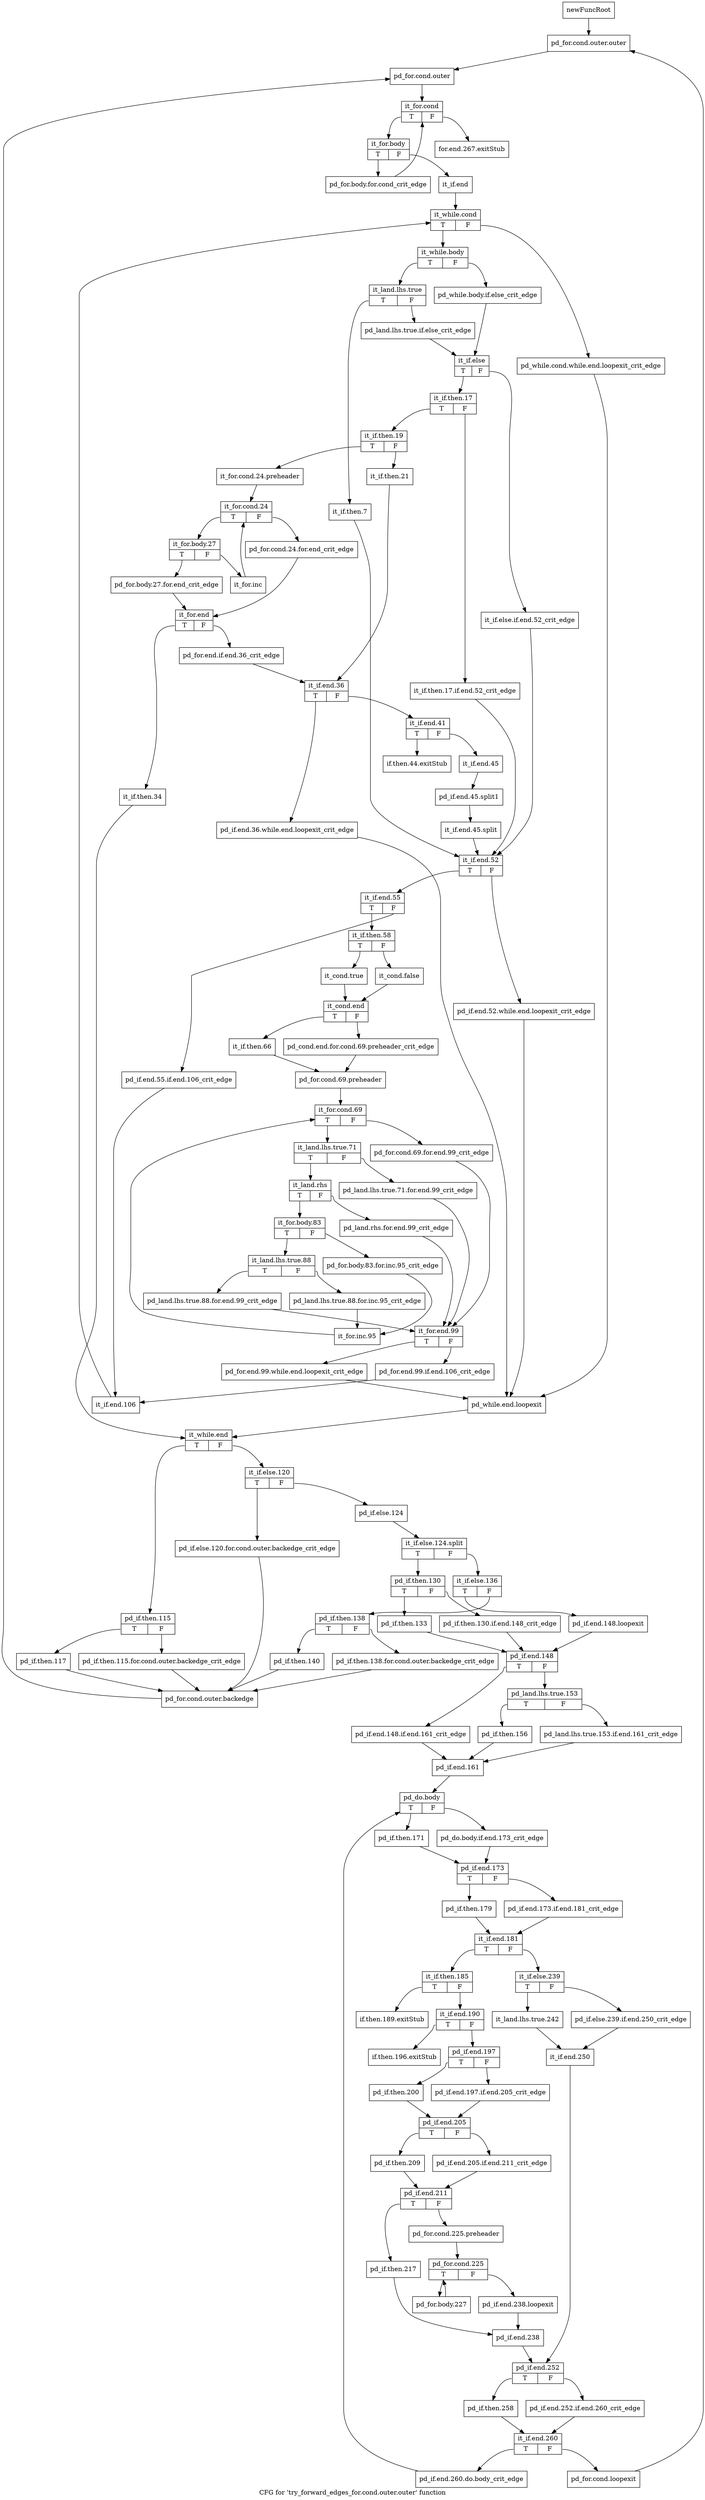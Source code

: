 digraph "CFG for 'try_forward_edges_for.cond.outer.outer' function" {
	label="CFG for 'try_forward_edges_for.cond.outer.outer' function";

	Node0x7b68b60 [shape=record,label="{newFuncRoot}"];
	Node0x7b68b60 -> Node0x7b68cf0;
	Node0x7b68bb0 [shape=record,label="{for.end.267.exitStub}"];
	Node0x7b68c00 [shape=record,label="{if.then.44.exitStub}"];
	Node0x7b68c50 [shape=record,label="{if.then.189.exitStub}"];
	Node0x7b68ca0 [shape=record,label="{if.then.196.exitStub}"];
	Node0x7b68cf0 [shape=record,label="{pd_for.cond.outer.outer}"];
	Node0x7b68cf0 -> Node0x7b68d40;
	Node0x7b68d40 [shape=record,label="{pd_for.cond.outer}"];
	Node0x7b68d40 -> Node0x7b68d90;
	Node0x7b68d90 [shape=record,label="{it_for.cond|{<s0>T|<s1>F}}"];
	Node0x7b68d90:s0 -> Node0x7b68de0;
	Node0x7b68d90:s1 -> Node0x7b68bb0;
	Node0x7b68de0 [shape=record,label="{it_for.body|{<s0>T|<s1>F}}"];
	Node0x7b68de0:s0 -> Node0x7b6b040;
	Node0x7b68de0:s1 -> Node0x7b68e30;
	Node0x7b68e30 [shape=record,label="{it_if.end}"];
	Node0x7b68e30 -> Node0x7b68e80;
	Node0x7b68e80 [shape=record,label="{it_while.cond|{<s0>T|<s1>F}}"];
	Node0x7b68e80:s0 -> Node0x7b68f20;
	Node0x7b68e80:s1 -> Node0x7b68ed0;
	Node0x7b68ed0 [shape=record,label="{pd_while.cond.while.end.loopexit_crit_edge}"];
	Node0x7b68ed0 -> Node0x7b69f10;
	Node0x7b68f20 [shape=record,label="{it_while.body|{<s0>T|<s1>F}}"];
	Node0x7b68f20:s0 -> Node0x7b68fc0;
	Node0x7b68f20:s1 -> Node0x7b68f70;
	Node0x7b68f70 [shape=record,label="{pd_while.body.if.else_crit_edge}"];
	Node0x7b68f70 -> Node0x7b69060;
	Node0x7b68fc0 [shape=record,label="{it_land.lhs.true|{<s0>T|<s1>F}}"];
	Node0x7b68fc0:s0 -> Node0x7b69650;
	Node0x7b68fc0:s1 -> Node0x7b69010;
	Node0x7b69010 [shape=record,label="{pd_land.lhs.true.if.else_crit_edge}"];
	Node0x7b69010 -> Node0x7b69060;
	Node0x7b69060 [shape=record,label="{it_if.else|{<s0>T|<s1>F}}"];
	Node0x7b69060:s0 -> Node0x7b69100;
	Node0x7b69060:s1 -> Node0x7b690b0;
	Node0x7b690b0 [shape=record,label="{it_if.else.if.end.52_crit_edge}"];
	Node0x7b690b0 -> Node0x7b696a0;
	Node0x7b69100 [shape=record,label="{it_if.then.17|{<s0>T|<s1>F}}"];
	Node0x7b69100:s0 -> Node0x7b691a0;
	Node0x7b69100:s1 -> Node0x7b69150;
	Node0x7b69150 [shape=record,label="{it_if.then.17.if.end.52_crit_edge}"];
	Node0x7b69150 -> Node0x7b696a0;
	Node0x7b691a0 [shape=record,label="{it_if.then.19|{<s0>T|<s1>F}}"];
	Node0x7b691a0:s0 -> Node0x7b69240;
	Node0x7b691a0:s1 -> Node0x7b691f0;
	Node0x7b691f0 [shape=record,label="{it_if.then.21}"];
	Node0x7b691f0 -> Node0x7b694c0;
	Node0x7b69240 [shape=record,label="{it_for.cond.24.preheader}"];
	Node0x7b69240 -> Node0x7b69290;
	Node0x7b69290 [shape=record,label="{it_for.cond.24|{<s0>T|<s1>F}}"];
	Node0x7b69290:s0 -> Node0x7b69330;
	Node0x7b69290:s1 -> Node0x7b692e0;
	Node0x7b692e0 [shape=record,label="{pd_for.cond.24.for.end_crit_edge}"];
	Node0x7b692e0 -> Node0x7b69420;
	Node0x7b69330 [shape=record,label="{it_for.body.27|{<s0>T|<s1>F}}"];
	Node0x7b69330:s0 -> Node0x7b693d0;
	Node0x7b69330:s1 -> Node0x7b69380;
	Node0x7b69380 [shape=record,label="{it_for.inc}"];
	Node0x7b69380 -> Node0x7b69290;
	Node0x7b693d0 [shape=record,label="{pd_for.body.27.for.end_crit_edge}"];
	Node0x7b693d0 -> Node0x7b69420;
	Node0x7b69420 [shape=record,label="{it_for.end|{<s0>T|<s1>F}}"];
	Node0x7b69420:s0 -> Node0x7b69600;
	Node0x7b69420:s1 -> Node0x7b69470;
	Node0x7b69470 [shape=record,label="{pd_for.end.if.end.36_crit_edge}"];
	Node0x7b69470 -> Node0x7b694c0;
	Node0x7b694c0 [shape=record,label="{it_if.end.36|{<s0>T|<s1>F}}"];
	Node0x7b694c0:s0 -> Node0x7b695b0;
	Node0x7b694c0:s1 -> Node0x7b69510;
	Node0x7b69510 [shape=record,label="{it_if.end.41|{<s0>T|<s1>F}}"];
	Node0x7b69510:s0 -> Node0x7b68c00;
	Node0x7b69510:s1 -> Node0x7b69560;
	Node0x7b69560 [shape=record,label="{it_if.end.45}"];
	Node0x7b69560 -> Node0xf1fb880;
	Node0xf1fb880 [shape=record,label="{pd_if.end.45.split1}"];
	Node0xf1fb880 -> Node0xf1fe070;
	Node0xf1fe070 [shape=record,label="{it_if.end.45.split}"];
	Node0xf1fe070 -> Node0x7b696a0;
	Node0x7b695b0 [shape=record,label="{pd_if.end.36.while.end.loopexit_crit_edge}"];
	Node0x7b695b0 -> Node0x7b69f10;
	Node0x7b69600 [shape=record,label="{it_if.then.34}"];
	Node0x7b69600 -> Node0x7b69f60;
	Node0x7b69650 [shape=record,label="{it_if.then.7}"];
	Node0x7b69650 -> Node0x7b696a0;
	Node0x7b696a0 [shape=record,label="{it_if.end.52|{<s0>T|<s1>F}}"];
	Node0x7b696a0:s0 -> Node0x7b69740;
	Node0x7b696a0:s1 -> Node0x7b696f0;
	Node0x7b696f0 [shape=record,label="{pd_if.end.52.while.end.loopexit_crit_edge}"];
	Node0x7b696f0 -> Node0x7b69f10;
	Node0x7b69740 [shape=record,label="{it_if.end.55|{<s0>T|<s1>F}}"];
	Node0x7b69740:s0 -> Node0x7b697e0;
	Node0x7b69740:s1 -> Node0x7b69790;
	Node0x7b69790 [shape=record,label="{pd_if.end.55.if.end.106_crit_edge}"];
	Node0x7b69790 -> Node0x7b69e70;
	Node0x7b697e0 [shape=record,label="{it_if.then.58|{<s0>T|<s1>F}}"];
	Node0x7b697e0:s0 -> Node0x7b69880;
	Node0x7b697e0:s1 -> Node0x7b69830;
	Node0x7b69830 [shape=record,label="{it_cond.false}"];
	Node0x7b69830 -> Node0x7b698d0;
	Node0x7b69880 [shape=record,label="{it_cond.true}"];
	Node0x7b69880 -> Node0x7b698d0;
	Node0x7b698d0 [shape=record,label="{it_cond.end|{<s0>T|<s1>F}}"];
	Node0x7b698d0:s0 -> Node0x7b69970;
	Node0x7b698d0:s1 -> Node0x7b69920;
	Node0x7b69920 [shape=record,label="{pd_cond.end.for.cond.69.preheader_crit_edge}"];
	Node0x7b69920 -> Node0x7b699c0;
	Node0x7b69970 [shape=record,label="{it_if.then.66}"];
	Node0x7b69970 -> Node0x7b699c0;
	Node0x7b699c0 [shape=record,label="{pd_for.cond.69.preheader}"];
	Node0x7b699c0 -> Node0x7b69a10;
	Node0x7b69a10 [shape=record,label="{it_for.cond.69|{<s0>T|<s1>F}}"];
	Node0x7b69a10:s0 -> Node0x7b69ab0;
	Node0x7b69a10:s1 -> Node0x7b69a60;
	Node0x7b69a60 [shape=record,label="{pd_for.cond.69.for.end.99_crit_edge}"];
	Node0x7b69a60 -> Node0x7b69dd0;
	Node0x7b69ab0 [shape=record,label="{it_land.lhs.true.71|{<s0>T|<s1>F}}"];
	Node0x7b69ab0:s0 -> Node0x7b69b50;
	Node0x7b69ab0:s1 -> Node0x7b69b00;
	Node0x7b69b00 [shape=record,label="{pd_land.lhs.true.71.for.end.99_crit_edge}"];
	Node0x7b69b00 -> Node0x7b69dd0;
	Node0x7b69b50 [shape=record,label="{it_land.rhs|{<s0>T|<s1>F}}"];
	Node0x7b69b50:s0 -> Node0x7b69bf0;
	Node0x7b69b50:s1 -> Node0x7b69ba0;
	Node0x7b69ba0 [shape=record,label="{pd_land.rhs.for.end.99_crit_edge}"];
	Node0x7b69ba0 -> Node0x7b69dd0;
	Node0x7b69bf0 [shape=record,label="{it_for.body.83|{<s0>T|<s1>F}}"];
	Node0x7b69bf0:s0 -> Node0x7b69c90;
	Node0x7b69bf0:s1 -> Node0x7b69c40;
	Node0x7b69c40 [shape=record,label="{pd_for.body.83.for.inc.95_crit_edge}"];
	Node0x7b69c40 -> Node0x7b69d30;
	Node0x7b69c90 [shape=record,label="{it_land.lhs.true.88|{<s0>T|<s1>F}}"];
	Node0x7b69c90:s0 -> Node0x7b69d80;
	Node0x7b69c90:s1 -> Node0x7b69ce0;
	Node0x7b69ce0 [shape=record,label="{pd_land.lhs.true.88.for.inc.95_crit_edge}"];
	Node0x7b69ce0 -> Node0x7b69d30;
	Node0x7b69d30 [shape=record,label="{it_for.inc.95}"];
	Node0x7b69d30 -> Node0x7b69a10;
	Node0x7b69d80 [shape=record,label="{pd_land.lhs.true.88.for.end.99_crit_edge}"];
	Node0x7b69d80 -> Node0x7b69dd0;
	Node0x7b69dd0 [shape=record,label="{it_for.end.99|{<s0>T|<s1>F}}"];
	Node0x7b69dd0:s0 -> Node0x7b69ec0;
	Node0x7b69dd0:s1 -> Node0x7b69e20;
	Node0x7b69e20 [shape=record,label="{pd_for.end.99.if.end.106_crit_edge}"];
	Node0x7b69e20 -> Node0x7b69e70;
	Node0x7b69e70 [shape=record,label="{it_if.end.106}"];
	Node0x7b69e70 -> Node0x7b68e80;
	Node0x7b69ec0 [shape=record,label="{pd_for.end.99.while.end.loopexit_crit_edge}"];
	Node0x7b69ec0 -> Node0x7b69f10;
	Node0x7b69f10 [shape=record,label="{pd_while.end.loopexit}"];
	Node0x7b69f10 -> Node0x7b69f60;
	Node0x7b69f60 [shape=record,label="{it_while.end|{<s0>T|<s1>F}}"];
	Node0x7b69f60:s0 -> Node0x7b6af00;
	Node0x7b69f60:s1 -> Node0x7b69fb0;
	Node0x7b69fb0 [shape=record,label="{it_if.else.120|{<s0>T|<s1>F}}"];
	Node0x7b69fb0:s0 -> Node0x7b6aeb0;
	Node0x7b69fb0:s1 -> Node0x7b6a000;
	Node0x7b6a000 [shape=record,label="{pd_if.else.124}"];
	Node0x7b6a000 -> Node0xf1f9b70;
	Node0xf1f9b70 [shape=record,label="{it_if.else.124.split|{<s0>T|<s1>F}}"];
	Node0xf1f9b70:s0 -> Node0x7b6a1e0;
	Node0xf1f9b70:s1 -> Node0x7b6a050;
	Node0x7b6a050 [shape=record,label="{it_if.else.136|{<s0>T|<s1>F}}"];
	Node0x7b6a050:s0 -> Node0x7b6a190;
	Node0x7b6a050:s1 -> Node0x7b6a0a0;
	Node0x7b6a0a0 [shape=record,label="{pd_if.then.138|{<s0>T|<s1>F}}"];
	Node0x7b6a0a0:s0 -> Node0x7b6a140;
	Node0x7b6a0a0:s1 -> Node0x7b6a0f0;
	Node0x7b6a0f0 [shape=record,label="{pd_if.then.138.for.cond.outer.backedge_crit_edge}"];
	Node0x7b6a0f0 -> Node0x7b6aff0;
	Node0x7b6a140 [shape=record,label="{pd_if.then.140}"];
	Node0x7b6a140 -> Node0x7b6aff0;
	Node0x7b6a190 [shape=record,label="{pd_if.end.148.loopexit}"];
	Node0x7b6a190 -> Node0x7b6a2d0;
	Node0x7b6a1e0 [shape=record,label="{pd_if.then.130|{<s0>T|<s1>F}}"];
	Node0x7b6a1e0:s0 -> Node0x7b6a280;
	Node0x7b6a1e0:s1 -> Node0x7b6a230;
	Node0x7b6a230 [shape=record,label="{pd_if.then.130.if.end.148_crit_edge}"];
	Node0x7b6a230 -> Node0x7b6a2d0;
	Node0x7b6a280 [shape=record,label="{pd_if.then.133}"];
	Node0x7b6a280 -> Node0x7b6a2d0;
	Node0x7b6a2d0 [shape=record,label="{pd_if.end.148|{<s0>T|<s1>F}}"];
	Node0x7b6a2d0:s0 -> Node0x7b6a410;
	Node0x7b6a2d0:s1 -> Node0x7b6a320;
	Node0x7b6a320 [shape=record,label="{pd_land.lhs.true.153|{<s0>T|<s1>F}}"];
	Node0x7b6a320:s0 -> Node0x7b6a3c0;
	Node0x7b6a320:s1 -> Node0x7b6a370;
	Node0x7b6a370 [shape=record,label="{pd_land.lhs.true.153.if.end.161_crit_edge}"];
	Node0x7b6a370 -> Node0x7b6a460;
	Node0x7b6a3c0 [shape=record,label="{pd_if.then.156}"];
	Node0x7b6a3c0 -> Node0x7b6a460;
	Node0x7b6a410 [shape=record,label="{pd_if.end.148.if.end.161_crit_edge}"];
	Node0x7b6a410 -> Node0x7b6a460;
	Node0x7b6a460 [shape=record,label="{pd_if.end.161}"];
	Node0x7b6a460 -> Node0x7b6a4b0;
	Node0x7b6a4b0 [shape=record,label="{pd_do.body|{<s0>T|<s1>F}}"];
	Node0x7b6a4b0:s0 -> Node0x7b6a550;
	Node0x7b6a4b0:s1 -> Node0x7b6a500;
	Node0x7b6a500 [shape=record,label="{pd_do.body.if.end.173_crit_edge}"];
	Node0x7b6a500 -> Node0x7b6a5a0;
	Node0x7b6a550 [shape=record,label="{pd_if.then.171}"];
	Node0x7b6a550 -> Node0x7b6a5a0;
	Node0x7b6a5a0 [shape=record,label="{pd_if.end.173|{<s0>T|<s1>F}}"];
	Node0x7b6a5a0:s0 -> Node0x7b6a640;
	Node0x7b6a5a0:s1 -> Node0x7b6a5f0;
	Node0x7b6a5f0 [shape=record,label="{pd_if.end.173.if.end.181_crit_edge}"];
	Node0x7b6a5f0 -> Node0x7b6a690;
	Node0x7b6a640 [shape=record,label="{pd_if.then.179}"];
	Node0x7b6a640 -> Node0x7b6a690;
	Node0x7b6a690 [shape=record,label="{it_if.end.181|{<s0>T|<s1>F}}"];
	Node0x7b6a690:s0 -> Node0x7b6a820;
	Node0x7b6a690:s1 -> Node0x7b6a6e0;
	Node0x7b6a6e0 [shape=record,label="{it_if.else.239|{<s0>T|<s1>F}}"];
	Node0x7b6a6e0:s0 -> Node0x7b6a780;
	Node0x7b6a6e0:s1 -> Node0x7b6a730;
	Node0x7b6a730 [shape=record,label="{pd_if.else.239.if.end.250_crit_edge}"];
	Node0x7b6a730 -> Node0x7b6a7d0;
	Node0x7b6a780 [shape=record,label="{it_land.lhs.true.242}"];
	Node0x7b6a780 -> Node0x7b6a7d0;
	Node0x7b6a7d0 [shape=record,label="{it_if.end.250}"];
	Node0x7b6a7d0 -> Node0x7b6acd0;
	Node0x7b6a820 [shape=record,label="{it_if.then.185|{<s0>T|<s1>F}}"];
	Node0x7b6a820:s0 -> Node0x7b68c50;
	Node0x7b6a820:s1 -> Node0x7b6a870;
	Node0x7b6a870 [shape=record,label="{it_if.end.190|{<s0>T|<s1>F}}"];
	Node0x7b6a870:s0 -> Node0x7b68ca0;
	Node0x7b6a870:s1 -> Node0x7b6a8c0;
	Node0x7b6a8c0 [shape=record,label="{pd_if.end.197|{<s0>T|<s1>F}}"];
	Node0x7b6a8c0:s0 -> Node0x7b6a960;
	Node0x7b6a8c0:s1 -> Node0x7b6a910;
	Node0x7b6a910 [shape=record,label="{pd_if.end.197.if.end.205_crit_edge}"];
	Node0x7b6a910 -> Node0x7b6a9b0;
	Node0x7b6a960 [shape=record,label="{pd_if.then.200}"];
	Node0x7b6a960 -> Node0x7b6a9b0;
	Node0x7b6a9b0 [shape=record,label="{pd_if.end.205|{<s0>T|<s1>F}}"];
	Node0x7b6a9b0:s0 -> Node0x7b6aa50;
	Node0x7b6a9b0:s1 -> Node0x7b6aa00;
	Node0x7b6aa00 [shape=record,label="{pd_if.end.205.if.end.211_crit_edge}"];
	Node0x7b6aa00 -> Node0x7b6aaa0;
	Node0x7b6aa50 [shape=record,label="{pd_if.then.209}"];
	Node0x7b6aa50 -> Node0x7b6aaa0;
	Node0x7b6aaa0 [shape=record,label="{pd_if.end.211|{<s0>T|<s1>F}}"];
	Node0x7b6aaa0:s0 -> Node0x7b6ac30;
	Node0x7b6aaa0:s1 -> Node0x7b6aaf0;
	Node0x7b6aaf0 [shape=record,label="{pd_for.cond.225.preheader}"];
	Node0x7b6aaf0 -> Node0x7b6ab40;
	Node0x7b6ab40 [shape=record,label="{pd_for.cond.225|{<s0>T|<s1>F}}"];
	Node0x7b6ab40:s0 -> Node0x7b6abe0;
	Node0x7b6ab40:s1 -> Node0x7b6ab90;
	Node0x7b6ab90 [shape=record,label="{pd_if.end.238.loopexit}"];
	Node0x7b6ab90 -> Node0x7b6ac80;
	Node0x7b6abe0 [shape=record,label="{pd_for.body.227}"];
	Node0x7b6abe0 -> Node0x7b6ab40;
	Node0x7b6ac30 [shape=record,label="{pd_if.then.217}"];
	Node0x7b6ac30 -> Node0x7b6ac80;
	Node0x7b6ac80 [shape=record,label="{pd_if.end.238}"];
	Node0x7b6ac80 -> Node0x7b6acd0;
	Node0x7b6acd0 [shape=record,label="{pd_if.end.252|{<s0>T|<s1>F}}"];
	Node0x7b6acd0:s0 -> Node0x7b6ad70;
	Node0x7b6acd0:s1 -> Node0x7b6ad20;
	Node0x7b6ad20 [shape=record,label="{pd_if.end.252.if.end.260_crit_edge}"];
	Node0x7b6ad20 -> Node0x7b6adc0;
	Node0x7b6ad70 [shape=record,label="{pd_if.then.258}"];
	Node0x7b6ad70 -> Node0x7b6adc0;
	Node0x7b6adc0 [shape=record,label="{it_if.end.260|{<s0>T|<s1>F}}"];
	Node0x7b6adc0:s0 -> Node0x7b6ae60;
	Node0x7b6adc0:s1 -> Node0x7b6ae10;
	Node0x7b6ae10 [shape=record,label="{pd_for.cond.loopexit}"];
	Node0x7b6ae10 -> Node0x7b68cf0;
	Node0x7b6ae60 [shape=record,label="{pd_if.end.260.do.body_crit_edge}"];
	Node0x7b6ae60 -> Node0x7b6a4b0;
	Node0x7b6aeb0 [shape=record,label="{pd_if.else.120.for.cond.outer.backedge_crit_edge}"];
	Node0x7b6aeb0 -> Node0x7b6aff0;
	Node0x7b6af00 [shape=record,label="{pd_if.then.115|{<s0>T|<s1>F}}"];
	Node0x7b6af00:s0 -> Node0x7b6afa0;
	Node0x7b6af00:s1 -> Node0x7b6af50;
	Node0x7b6af50 [shape=record,label="{pd_if.then.115.for.cond.outer.backedge_crit_edge}"];
	Node0x7b6af50 -> Node0x7b6aff0;
	Node0x7b6afa0 [shape=record,label="{pd_if.then.117}"];
	Node0x7b6afa0 -> Node0x7b6aff0;
	Node0x7b6aff0 [shape=record,label="{pd_for.cond.outer.backedge}"];
	Node0x7b6aff0 -> Node0x7b68d40;
	Node0x7b6b040 [shape=record,label="{pd_for.body.for.cond_crit_edge}"];
	Node0x7b6b040 -> Node0x7b68d90;
}
